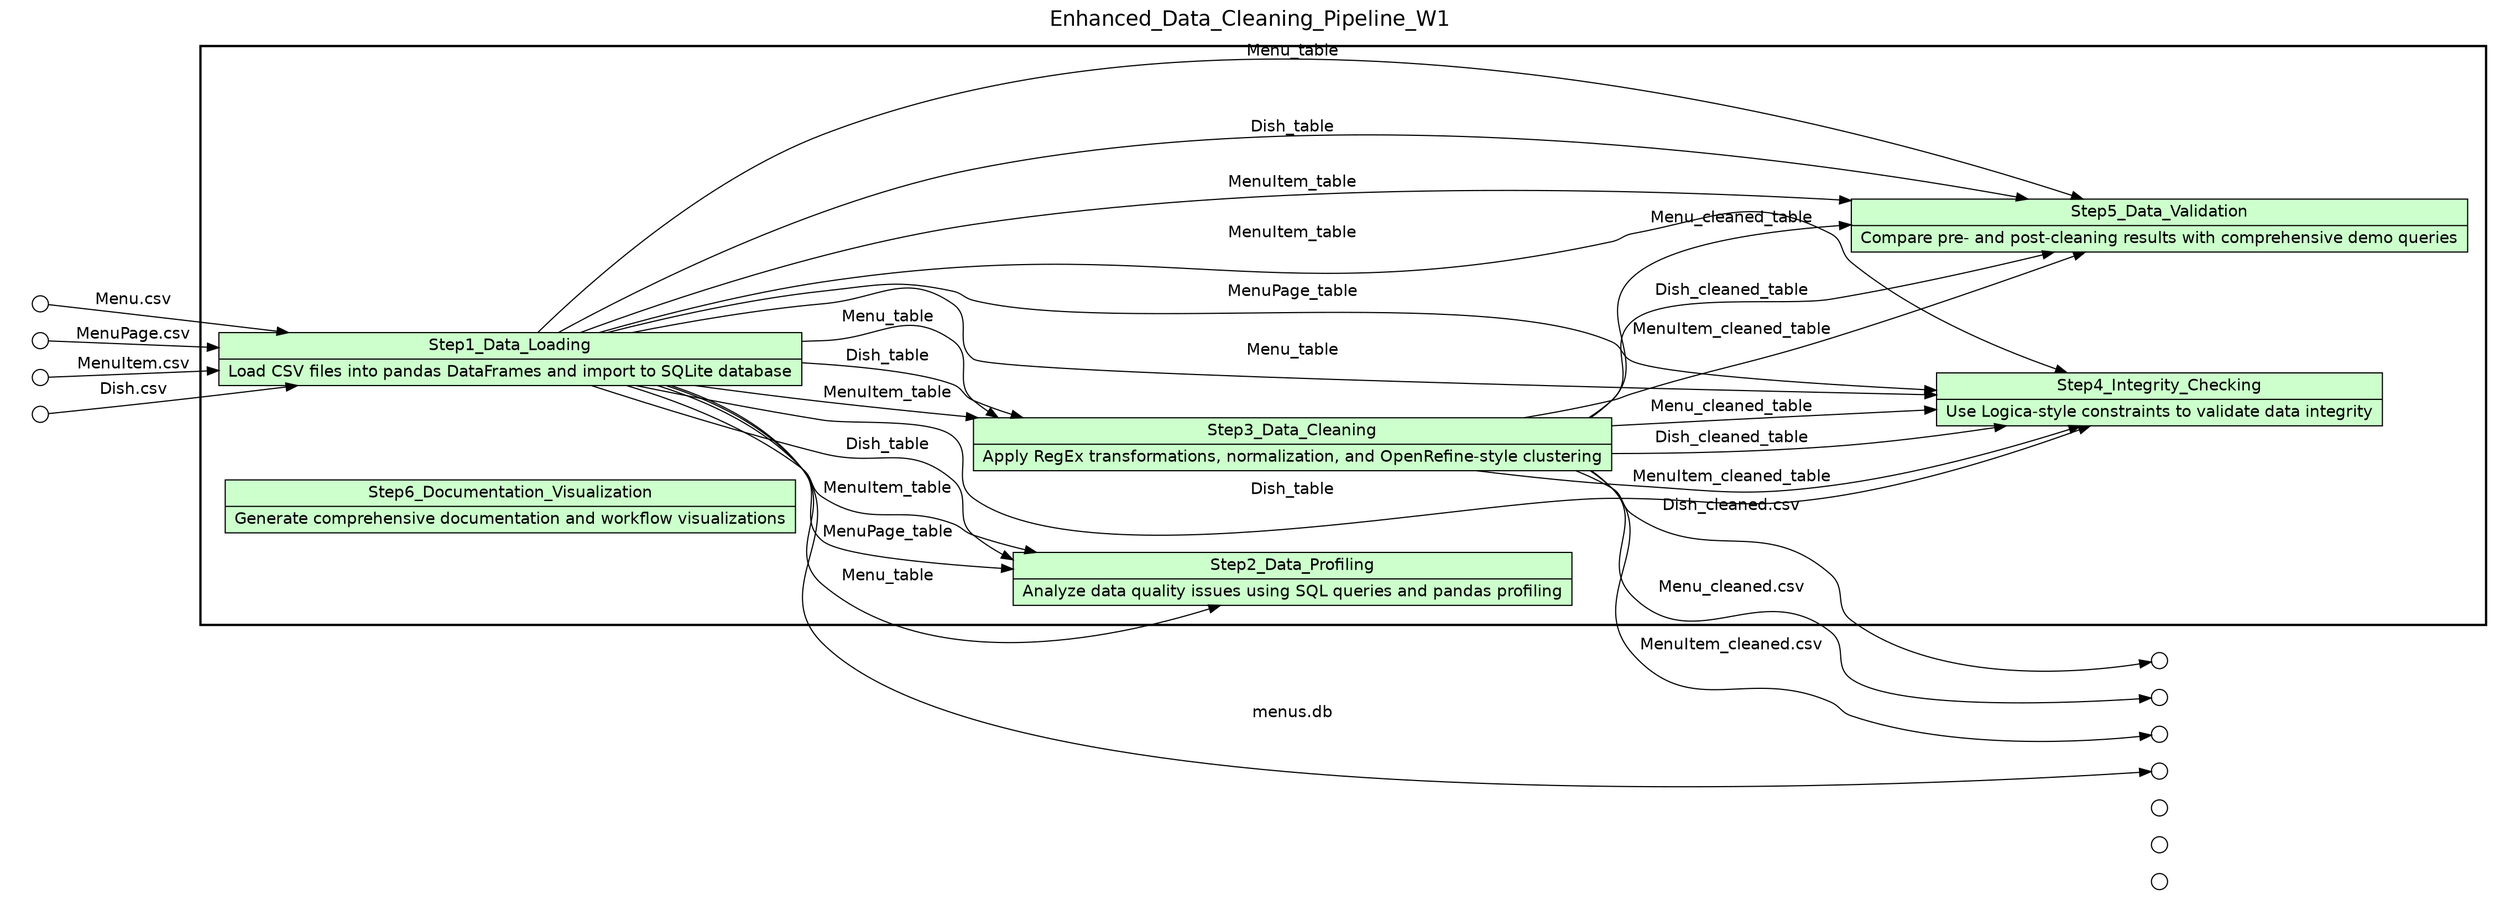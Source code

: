 digraph Workflow {
rankdir=LR
fontname=Helvetica; fontsize=18; labelloc=t
label=Enhanced_Data_Cleaning_Pipeline_W1
subgraph cluster_workflow_box_outer { label=""; color=black; penwidth=2
subgraph cluster_workflow_box_inner { label=""; penwidth=0
node[shape=box style=filled fillcolor="#CCFFCC" peripheries=1 fontname=Helvetica]
Step1_Data_Loading [shape=record rankdir=LR label="{{<f0> Step1_Data_Loading |<f1> Load CSV files into pandas DataFrames and import to SQLite database}}"];
Step2_Data_Profiling [shape=record rankdir=LR label="{{<f0> Step2_Data_Profiling |<f1> Analyze data quality issues using SQL queries and pandas profiling}}"];
Step4_Integrity_Checking [shape=record rankdir=LR label="{{<f0> Step4_Integrity_Checking |<f1> Use Logica-style constraints to validate data integrity}}"];
Step6_Documentation_Visualization [shape=record rankdir=LR label="{{<f0> Step6_Documentation_Visualization |<f1> Generate comprehensive documentation and workflow visualizations}}"];
node[shape=box style=filled fillcolor="#CCFFCC" peripheries=2 fontname=Helvetica]
Step3_Data_Cleaning [shape=record rankdir=LR label="{{<f0> Step3_Data_Cleaning |<f1> Apply RegEx transformations, normalization, and OpenRefine-style clustering}}"];
Step5_Data_Validation [shape=record rankdir=LR label="{{<f0> Step5_Data_Validation |<f1> Compare pre- and post-cleaning results with comprehensive demo queries}}"];
edge[fontname=Helvetica]
Step1_Data_Loading -> Step2_Data_Profiling [label=Menu_table]
Step1_Data_Loading -> Step3_Data_Cleaning [label=Menu_table]
Step1_Data_Loading -> Step4_Integrity_Checking [label=Menu_table]
Step1_Data_Loading -> Step5_Data_Validation [label=Menu_table]
Step1_Data_Loading -> Step2_Data_Profiling [label=MenuPage_table]
Step1_Data_Loading -> Step4_Integrity_Checking [label=MenuPage_table]
Step1_Data_Loading -> Step2_Data_Profiling [label=MenuItem_table]
Step1_Data_Loading -> Step3_Data_Cleaning [label=MenuItem_table]
Step1_Data_Loading -> Step4_Integrity_Checking [label=MenuItem_table]
Step1_Data_Loading -> Step5_Data_Validation [label=MenuItem_table]
Step1_Data_Loading -> Step2_Data_Profiling [label=Dish_table]
Step1_Data_Loading -> Step3_Data_Cleaning [label=Dish_table]
Step1_Data_Loading -> Step4_Integrity_Checking [label=Dish_table]
Step1_Data_Loading -> Step5_Data_Validation [label=Dish_table]
Step3_Data_Cleaning -> Step4_Integrity_Checking [label=Menu_cleaned_table]
Step3_Data_Cleaning -> Step5_Data_Validation [label=Menu_cleaned_table]
Step3_Data_Cleaning -> Step4_Integrity_Checking [label=MenuItem_cleaned_table]
Step3_Data_Cleaning -> Step5_Data_Validation [label=MenuItem_cleaned_table]
Step3_Data_Cleaning -> Step4_Integrity_Checking [label=Dish_cleaned_table]
Step3_Data_Cleaning -> Step5_Data_Validation [label=Dish_cleaned_table]
}}
subgraph cluster_input_ports_group_outer { label=""; penwidth=0
subgraph cluster_input_ports_group_inner { label=""; penwidth=0
node[shape=circle style=filled fillcolor="#FFFFFF" peripheries=1 fontname=Helvetica width=0.2]
"Menu.csv_input_port" [label=""]
"MenuPage.csv_input_port" [label=""]
"MenuItem.csv_input_port" [label=""]
"Dish.csv_input_port" [label=""]
}}
subgraph cluster_output_ports_group_outer { label=""; penwidth=0
subgraph cluster_output_ports_group_inner { label=""; penwidth=0
node[shape=circle style=filled fillcolor="#FFFFFF" peripheries=1 fontname=Helvetica width=0.2]
"Menu_cleaned.csv_output_port" [label=""]
"MenuItem_cleaned.csv_output_port" [label=""]
"Dish_cleaned.csv_output_port" [label=""]
"menus.db_output_port" [label=""]
"profiling_charts/_output_port" [label=""]
"integrity_reports/_output_port" [label=""]
"validation_results/_output_port" [label=""]
}}
edge[fontname=Helvetica]
"Menu.csv_input_port" -> Step1_Data_Loading [label="Menu.csv"]
"MenuPage.csv_input_port" -> Step1_Data_Loading [label="MenuPage.csv"]
"MenuItem.csv_input_port" -> Step1_Data_Loading [label="MenuItem.csv"]
"Dish.csv_input_port" -> Step1_Data_Loading [label="Dish.csv"]
edge[fontname=Helvetica]
Step3_Data_Cleaning -> "Menu_cleaned.csv_output_port" [label="Menu_cleaned.csv"]
Step3_Data_Cleaning -> "MenuItem_cleaned.csv_output_port" [label="MenuItem_cleaned.csv"]
Step3_Data_Cleaning -> "Dish_cleaned.csv_output_port" [label="Dish_cleaned.csv"]
Step1_Data_Loading -> "menus.db_output_port" [label="menus.db"]
}
